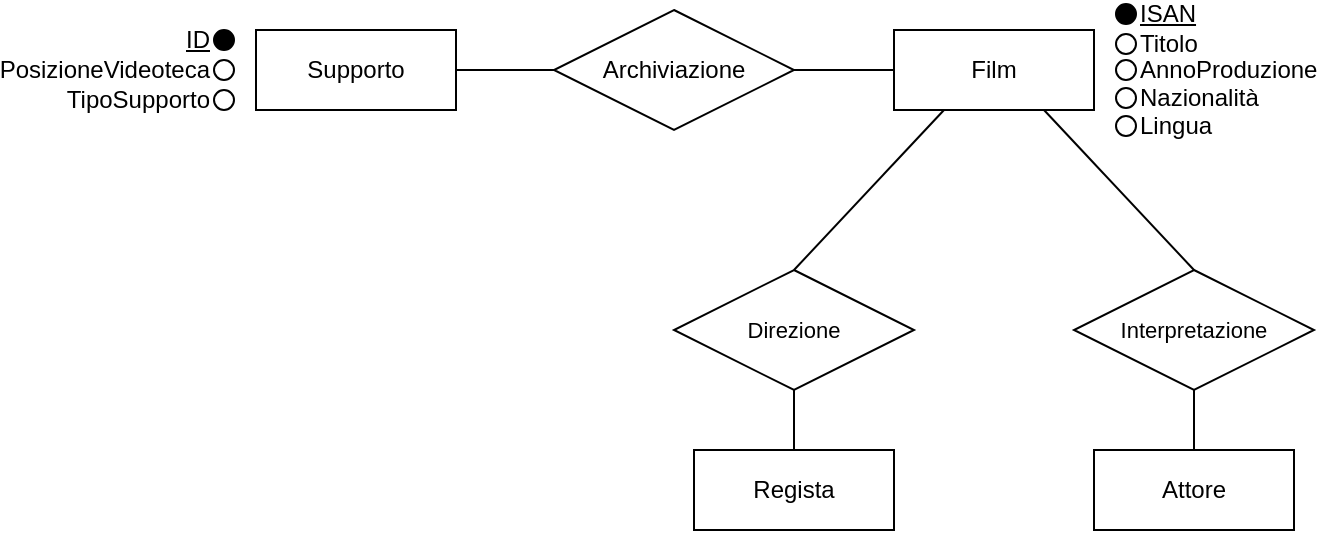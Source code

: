 <mxfile version="22.1.11" type="github">
  <diagram id="R2lEEEUBdFMjLlhIrx00" name="Page-1">
    <mxGraphModel dx="965" dy="545" grid="1" gridSize="10" guides="1" tooltips="1" connect="1" arrows="1" fold="1" page="1" pageScale="1" pageWidth="850" pageHeight="1100" math="0" shadow="0" extFonts="Permanent Marker^https://fonts.googleapis.com/css?family=Permanent+Marker">
      <root>
        <mxCell id="0" />
        <mxCell id="1" parent="0" />
        <mxCell id="VrteXZN0E3ys3nQp2Bep-2" value="Supporto" style="whiteSpace=wrap;html=1;align=center;" vertex="1" parent="1">
          <mxGeometry x="161" y="290" width="100" height="40" as="geometry" />
        </mxCell>
        <mxCell id="VrteXZN0E3ys3nQp2Bep-3" value="Film" style="whiteSpace=wrap;html=1;align=center;" vertex="1" parent="1">
          <mxGeometry x="480" y="290" width="100" height="40" as="geometry" />
        </mxCell>
        <mxCell id="VrteXZN0E3ys3nQp2Bep-4" value="Regista" style="whiteSpace=wrap;html=1;align=center;" vertex="1" parent="1">
          <mxGeometry x="380" y="500" width="100" height="40" as="geometry" />
        </mxCell>
        <mxCell id="VrteXZN0E3ys3nQp2Bep-5" value="Attore" style="whiteSpace=wrap;html=1;align=center;" vertex="1" parent="1">
          <mxGeometry x="580" y="500" width="100" height="40" as="geometry" />
        </mxCell>
        <mxCell id="VrteXZN0E3ys3nQp2Bep-7" value="PosizioneVideoteca" style="ellipse;whiteSpace=wrap;html=1;align=right;labelPosition=left;verticalLabelPosition=middle;verticalAlign=middle;fillColor=#FFFFFF;strokeColor=default;fillStyle=auto;gradientColor=none;" vertex="1" parent="1">
          <mxGeometry x="140" y="305" width="10" height="10" as="geometry" />
        </mxCell>
        <mxCell id="VrteXZN0E3ys3nQp2Bep-8" value="ID" style="ellipse;whiteSpace=wrap;html=1;align=right;fontStyle=4;labelBackgroundColor=none;labelPosition=left;verticalLabelPosition=middle;verticalAlign=middle;fillColor=#000000;" vertex="1" parent="1">
          <mxGeometry x="140" y="290" width="10" height="10" as="geometry" />
        </mxCell>
        <mxCell id="VrteXZN0E3ys3nQp2Bep-12" value="TipoSupporto" style="ellipse;whiteSpace=wrap;html=1;align=right;labelPosition=left;verticalLabelPosition=middle;verticalAlign=middle;fillColor=#FFFFFF;strokeColor=default;fillStyle=auto;gradientColor=none;" vertex="1" parent="1">
          <mxGeometry x="140" y="320" width="10" height="10" as="geometry" />
        </mxCell>
        <mxCell id="VrteXZN0E3ys3nQp2Bep-56" style="edgeStyle=none;shape=connector;rounded=0;orthogonalLoop=1;jettySize=auto;html=1;exitX=0;exitY=0.5;exitDx=0;exitDy=0;entryX=1;entryY=0.5;entryDx=0;entryDy=0;labelBackgroundColor=default;strokeColor=default;align=center;verticalAlign=middle;fontFamily=Helvetica;fontSize=11;fontColor=default;endArrow=none;" edge="1" parent="1" source="VrteXZN0E3ys3nQp2Bep-20" target="VrteXZN0E3ys3nQp2Bep-2">
          <mxGeometry relative="1" as="geometry" />
        </mxCell>
        <mxCell id="VrteXZN0E3ys3nQp2Bep-57" style="edgeStyle=none;shape=connector;rounded=0;orthogonalLoop=1;jettySize=auto;html=1;exitX=1;exitY=0.5;exitDx=0;exitDy=0;entryX=0;entryY=0.5;entryDx=0;entryDy=0;labelBackgroundColor=default;strokeColor=default;align=center;verticalAlign=middle;fontFamily=Helvetica;fontSize=11;fontColor=default;endArrow=none;" edge="1" parent="1" source="VrteXZN0E3ys3nQp2Bep-20" target="VrteXZN0E3ys3nQp2Bep-3">
          <mxGeometry relative="1" as="geometry" />
        </mxCell>
        <mxCell id="VrteXZN0E3ys3nQp2Bep-20" value="Archiviazione" style="shape=rhombus;perimeter=rhombusPerimeter;whiteSpace=wrap;html=1;align=center;" vertex="1" parent="1">
          <mxGeometry x="310" y="280" width="120" height="60" as="geometry" />
        </mxCell>
        <mxCell id="VrteXZN0E3ys3nQp2Bep-32" value="ISAN" style="ellipse;whiteSpace=wrap;html=1;align=left;fontStyle=4;labelBackgroundColor=none;labelPosition=right;verticalLabelPosition=middle;verticalAlign=middle;fillColor=#000000;" vertex="1" parent="1">
          <mxGeometry x="591" y="277" width="10" height="10" as="geometry" />
        </mxCell>
        <mxCell id="VrteXZN0E3ys3nQp2Bep-33" value="Titolo" style="ellipse;whiteSpace=wrap;html=1;align=left;labelPosition=right;verticalLabelPosition=middle;verticalAlign=middle;fillColor=#FFFFFF;strokeColor=default;fillStyle=auto;gradientColor=none;" vertex="1" parent="1">
          <mxGeometry x="591" y="292" width="10" height="10" as="geometry" />
        </mxCell>
        <mxCell id="VrteXZN0E3ys3nQp2Bep-34" value="AnnoProduzione" style="ellipse;whiteSpace=wrap;html=1;align=left;labelPosition=right;verticalLabelPosition=middle;verticalAlign=middle;fillColor=#FFFFFF;strokeColor=default;fillStyle=auto;gradientColor=none;" vertex="1" parent="1">
          <mxGeometry x="591" y="305" width="10" height="10" as="geometry" />
        </mxCell>
        <mxCell id="VrteXZN0E3ys3nQp2Bep-35" value="Nazionalità" style="ellipse;whiteSpace=wrap;html=1;align=left;labelPosition=right;verticalLabelPosition=middle;verticalAlign=middle;fillColor=#FFFFFF;strokeColor=default;fillStyle=auto;gradientColor=none;" vertex="1" parent="1">
          <mxGeometry x="591" y="319" width="10" height="10" as="geometry" />
        </mxCell>
        <mxCell id="VrteXZN0E3ys3nQp2Bep-36" value="Lingua" style="ellipse;whiteSpace=wrap;html=1;align=left;labelPosition=right;verticalLabelPosition=middle;verticalAlign=middle;fillColor=#FFFFFF;strokeColor=default;fillStyle=auto;gradientColor=none;" vertex="1" parent="1">
          <mxGeometry x="591" y="333" width="10" height="10" as="geometry" />
        </mxCell>
        <mxCell id="VrteXZN0E3ys3nQp2Bep-64" style="edgeStyle=none;shape=connector;rounded=0;orthogonalLoop=1;jettySize=auto;html=1;exitX=0.5;exitY=0;exitDx=0;exitDy=0;entryX=0.75;entryY=1;entryDx=0;entryDy=0;labelBackgroundColor=default;strokeColor=default;align=center;verticalAlign=middle;fontFamily=Helvetica;fontSize=11;fontColor=default;endArrow=none;" edge="1" parent="1" source="VrteXZN0E3ys3nQp2Bep-61" target="VrteXZN0E3ys3nQp2Bep-3">
          <mxGeometry relative="1" as="geometry" />
        </mxCell>
        <mxCell id="VrteXZN0E3ys3nQp2Bep-66" style="edgeStyle=none;shape=connector;rounded=0;orthogonalLoop=1;jettySize=auto;html=1;exitX=0.5;exitY=1;exitDx=0;exitDy=0;entryX=0.5;entryY=0;entryDx=0;entryDy=0;labelBackgroundColor=default;strokeColor=default;align=center;verticalAlign=middle;fontFamily=Helvetica;fontSize=11;fontColor=default;endArrow=none;" edge="1" parent="1" source="VrteXZN0E3ys3nQp2Bep-61" target="VrteXZN0E3ys3nQp2Bep-5">
          <mxGeometry relative="1" as="geometry" />
        </mxCell>
        <mxCell id="VrteXZN0E3ys3nQp2Bep-61" value="Interpretazione" style="shape=rhombus;perimeter=rhombusPerimeter;whiteSpace=wrap;html=1;align=center;fontFamily=Helvetica;fontSize=11;fontColor=default;" vertex="1" parent="1">
          <mxGeometry x="570" y="410" width="120" height="60" as="geometry" />
        </mxCell>
        <mxCell id="VrteXZN0E3ys3nQp2Bep-63" style="edgeStyle=none;shape=connector;rounded=0;orthogonalLoop=1;jettySize=auto;html=1;exitX=0.5;exitY=0;exitDx=0;exitDy=0;entryX=0.25;entryY=1;entryDx=0;entryDy=0;labelBackgroundColor=default;strokeColor=default;align=center;verticalAlign=middle;fontFamily=Helvetica;fontSize=11;fontColor=default;endArrow=none;" edge="1" parent="1" source="VrteXZN0E3ys3nQp2Bep-62" target="VrteXZN0E3ys3nQp2Bep-3">
          <mxGeometry relative="1" as="geometry" />
        </mxCell>
        <mxCell id="VrteXZN0E3ys3nQp2Bep-65" style="edgeStyle=none;shape=connector;rounded=0;orthogonalLoop=1;jettySize=auto;html=1;exitX=0.5;exitY=1;exitDx=0;exitDy=0;entryX=0.5;entryY=0;entryDx=0;entryDy=0;labelBackgroundColor=default;strokeColor=default;align=center;verticalAlign=middle;fontFamily=Helvetica;fontSize=11;fontColor=default;endArrow=none;" edge="1" parent="1" source="VrteXZN0E3ys3nQp2Bep-62" target="VrteXZN0E3ys3nQp2Bep-4">
          <mxGeometry relative="1" as="geometry" />
        </mxCell>
        <mxCell id="VrteXZN0E3ys3nQp2Bep-62" value="Direzione" style="shape=rhombus;perimeter=rhombusPerimeter;whiteSpace=wrap;html=1;align=center;fontFamily=Helvetica;fontSize=11;fontColor=default;" vertex="1" parent="1">
          <mxGeometry x="370" y="410" width="120" height="60" as="geometry" />
        </mxCell>
      </root>
    </mxGraphModel>
  </diagram>
</mxfile>
